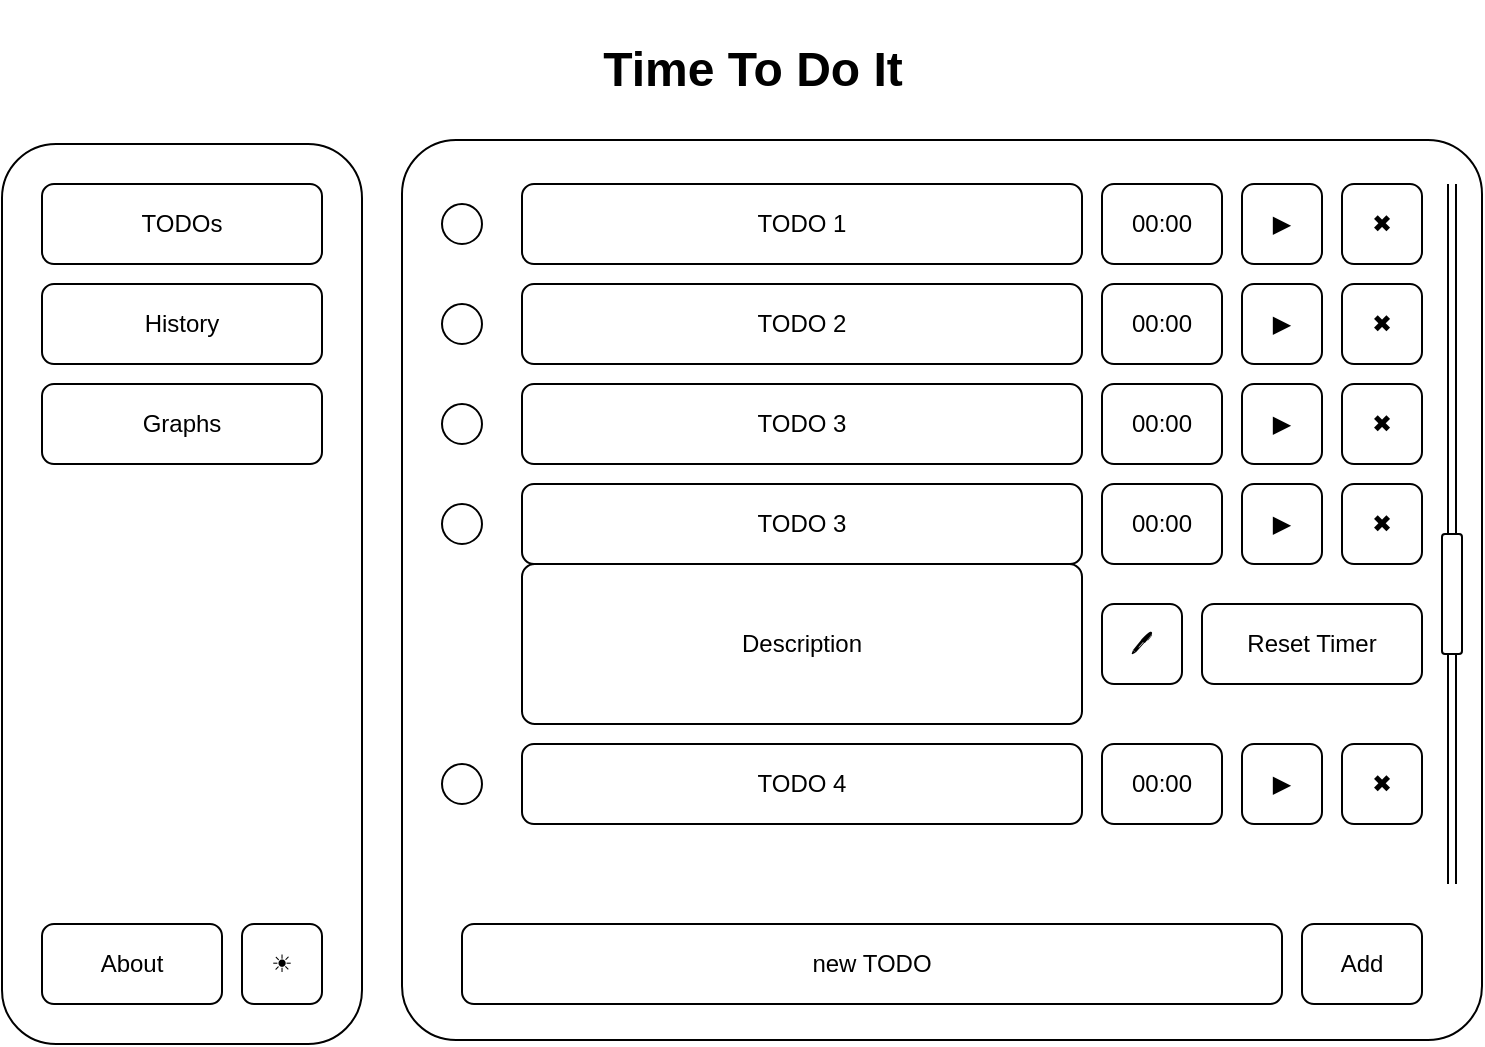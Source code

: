 <mxfile>
    <diagram id="x_K_PKERtUnZ1yi6rO14" name="Page-1">
        <mxGraphModel dx="1905" dy="625" grid="1" gridSize="10" guides="1" tooltips="1" connect="1" arrows="1" fold="1" page="1" pageScale="1" pageWidth="850" pageHeight="1100" math="0" shadow="0">
            <root>
                <mxCell id="0"/>
                <mxCell id="1" parent="0"/>
                <mxCell id="2" value="&lt;h1&gt;Time To Do It&lt;/h1&gt;" style="text;html=1;align=center;verticalAlign=middle;resizable=0;points=[];autosize=1;strokeColor=none;fillColor=none;" parent="1" vertex="1">
                    <mxGeometry x="340" y="8" width="170" height="70" as="geometry"/>
                </mxCell>
                <mxCell id="4" value="" style="rounded=1;whiteSpace=wrap;html=1;" parent="1" vertex="1">
                    <mxGeometry x="50" y="80" width="180" height="450" as="geometry"/>
                </mxCell>
                <mxCell id="5" value="" style="rounded=1;whiteSpace=wrap;html=1;arcSize=6;" parent="1" vertex="1">
                    <mxGeometry x="250" y="78" width="540" height="450" as="geometry"/>
                </mxCell>
                <mxCell id="6" value="TODOs" style="rounded=1;whiteSpace=wrap;html=1;" parent="1" vertex="1">
                    <mxGeometry x="70" y="100" width="140" height="40" as="geometry"/>
                </mxCell>
                <mxCell id="7" value="History" style="rounded=1;whiteSpace=wrap;html=1;" parent="1" vertex="1">
                    <mxGeometry x="70" y="150" width="140" height="40" as="geometry"/>
                </mxCell>
                <mxCell id="10" value="Graphs" style="rounded=1;whiteSpace=wrap;html=1;" parent="1" vertex="1">
                    <mxGeometry x="70" y="200" width="140" height="40" as="geometry"/>
                </mxCell>
                <mxCell id="11" value="" style="ellipse;whiteSpace=wrap;html=1;aspect=fixed;" parent="1" vertex="1">
                    <mxGeometry x="270" y="110" width="20" height="20" as="geometry"/>
                </mxCell>
                <mxCell id="13" value="TODO 1" style="rounded=1;whiteSpace=wrap;html=1;" parent="1" vertex="1">
                    <mxGeometry x="310" y="100" width="280" height="40" as="geometry"/>
                </mxCell>
                <mxCell id="14" value="✖" style="rounded=1;whiteSpace=wrap;html=1;" parent="1" vertex="1">
                    <mxGeometry x="720" y="100" width="40" height="40" as="geometry"/>
                </mxCell>
                <mxCell id="17" value="new TODO" style="rounded=1;whiteSpace=wrap;html=1;" parent="1" vertex="1">
                    <mxGeometry x="280" y="470" width="410" height="40" as="geometry"/>
                </mxCell>
                <mxCell id="19" value="00:00" style="rounded=1;whiteSpace=wrap;html=1;" parent="1" vertex="1">
                    <mxGeometry x="600" y="100" width="60" height="40" as="geometry"/>
                </mxCell>
                <mxCell id="20" value="▶" style="rounded=1;whiteSpace=wrap;html=1;" parent="1" vertex="1">
                    <mxGeometry x="670" y="100" width="40" height="40" as="geometry"/>
                </mxCell>
                <mxCell id="21" value="Add" style="rounded=1;whiteSpace=wrap;html=1;" parent="1" vertex="1">
                    <mxGeometry x="700" y="470" width="60" height="40" as="geometry"/>
                </mxCell>
                <mxCell id="26" value="" style="ellipse;whiteSpace=wrap;html=1;aspect=fixed;" parent="1" vertex="1">
                    <mxGeometry x="270" y="160" width="20" height="20" as="geometry"/>
                </mxCell>
                <mxCell id="27" value="TODO 2" style="rounded=1;whiteSpace=wrap;html=1;" parent="1" vertex="1">
                    <mxGeometry x="310" y="150" width="280" height="40" as="geometry"/>
                </mxCell>
                <mxCell id="28" value="✖" style="rounded=1;whiteSpace=wrap;html=1;" parent="1" vertex="1">
                    <mxGeometry x="720" y="150" width="40" height="40" as="geometry"/>
                </mxCell>
                <mxCell id="29" value="00:00" style="rounded=1;whiteSpace=wrap;html=1;" parent="1" vertex="1">
                    <mxGeometry x="600" y="150" width="60" height="40" as="geometry"/>
                </mxCell>
                <mxCell id="30" value="▶" style="rounded=1;whiteSpace=wrap;html=1;" parent="1" vertex="1">
                    <mxGeometry x="670" y="150" width="40" height="40" as="geometry"/>
                </mxCell>
                <mxCell id="31" value="" style="ellipse;whiteSpace=wrap;html=1;aspect=fixed;" parent="1" vertex="1">
                    <mxGeometry x="270" y="210" width="20" height="20" as="geometry"/>
                </mxCell>
                <mxCell id="32" value="TODO 3" style="rounded=1;whiteSpace=wrap;html=1;" parent="1" vertex="1">
                    <mxGeometry x="310" y="200" width="280" height="40" as="geometry"/>
                </mxCell>
                <mxCell id="33" value="✖" style="rounded=1;whiteSpace=wrap;html=1;" parent="1" vertex="1">
                    <mxGeometry x="720" y="200" width="40" height="40" as="geometry"/>
                </mxCell>
                <mxCell id="34" value="00:00" style="rounded=1;whiteSpace=wrap;html=1;" parent="1" vertex="1">
                    <mxGeometry x="600" y="200" width="60" height="40" as="geometry"/>
                </mxCell>
                <mxCell id="35" value="▶" style="rounded=1;whiteSpace=wrap;html=1;" parent="1" vertex="1">
                    <mxGeometry x="670" y="200" width="40" height="40" as="geometry"/>
                </mxCell>
                <mxCell id="37" value="" style="shape=link;html=1;" parent="1" source="38" edge="1">
                    <mxGeometry width="100" relative="1" as="geometry">
                        <mxPoint x="780" y="100" as="sourcePoint"/>
                        <mxPoint x="775" y="450" as="targetPoint"/>
                    </mxGeometry>
                </mxCell>
                <mxCell id="39" value="" style="shape=link;html=1;" parent="1" target="38" edge="1">
                    <mxGeometry width="100" relative="1" as="geometry">
                        <mxPoint x="775" y="100" as="sourcePoint"/>
                        <mxPoint x="780" y="450" as="targetPoint"/>
                    </mxGeometry>
                </mxCell>
                <mxCell id="38" value="" style="rounded=1;whiteSpace=wrap;html=1;" parent="1" vertex="1">
                    <mxGeometry x="770" y="275" width="10" height="60" as="geometry"/>
                </mxCell>
                <mxCell id="40" value="" style="ellipse;whiteSpace=wrap;html=1;aspect=fixed;" parent="1" vertex="1">
                    <mxGeometry x="270" y="260" width="20" height="20" as="geometry"/>
                </mxCell>
                <mxCell id="41" value="TODO 3" style="rounded=1;whiteSpace=wrap;html=1;strokeColor=default;" parent="1" vertex="1">
                    <mxGeometry x="310" y="250" width="280" height="40" as="geometry"/>
                </mxCell>
                <mxCell id="42" value="✖" style="rounded=1;whiteSpace=wrap;html=1;" parent="1" vertex="1">
                    <mxGeometry x="720" y="250" width="40" height="40" as="geometry"/>
                </mxCell>
                <mxCell id="43" value="00:00" style="rounded=1;whiteSpace=wrap;html=1;" parent="1" vertex="1">
                    <mxGeometry x="600" y="250" width="60" height="40" as="geometry"/>
                </mxCell>
                <mxCell id="44" value="▶" style="rounded=1;whiteSpace=wrap;html=1;" parent="1" vertex="1">
                    <mxGeometry x="670" y="250" width="40" height="40" as="geometry"/>
                </mxCell>
                <mxCell id="45" value="About" style="rounded=1;whiteSpace=wrap;html=1;" parent="1" vertex="1">
                    <mxGeometry x="70" y="470" width="90" height="40" as="geometry"/>
                </mxCell>
                <mxCell id="47" value="Description" style="rounded=1;whiteSpace=wrap;html=1;strokeColor=default;arcSize=8;" parent="1" vertex="1">
                    <mxGeometry x="310" y="290" width="280" height="80" as="geometry"/>
                </mxCell>
                <mxCell id="48" value="🖊" style="rounded=1;whiteSpace=wrap;html=1;" parent="1" vertex="1">
                    <mxGeometry x="600" y="310" width="40" height="40" as="geometry"/>
                </mxCell>
                <mxCell id="49" value="Reset Timer" style="rounded=1;whiteSpace=wrap;html=1;" parent="1" vertex="1">
                    <mxGeometry x="650" y="310" width="110" height="40" as="geometry"/>
                </mxCell>
                <mxCell id="51" value="" style="ellipse;whiteSpace=wrap;html=1;aspect=fixed;" parent="1" vertex="1">
                    <mxGeometry x="270" y="390" width="20" height="20" as="geometry"/>
                </mxCell>
                <mxCell id="52" value="TODO 4" style="rounded=1;whiteSpace=wrap;html=1;" parent="1" vertex="1">
                    <mxGeometry x="310" y="380" width="280" height="40" as="geometry"/>
                </mxCell>
                <mxCell id="53" value="✖" style="rounded=1;whiteSpace=wrap;html=1;" parent="1" vertex="1">
                    <mxGeometry x="720" y="380" width="40" height="40" as="geometry"/>
                </mxCell>
                <mxCell id="54" value="00:00" style="rounded=1;whiteSpace=wrap;html=1;" parent="1" vertex="1">
                    <mxGeometry x="600" y="380" width="60" height="40" as="geometry"/>
                </mxCell>
                <mxCell id="55" value="▶" style="rounded=1;whiteSpace=wrap;html=1;" parent="1" vertex="1">
                    <mxGeometry x="670" y="380" width="40" height="40" as="geometry"/>
                </mxCell>
                <mxCell id="56" value="☀" style="rounded=1;whiteSpace=wrap;html=1;" parent="1" vertex="1">
                    <mxGeometry x="170" y="470" width="40" height="40" as="geometry"/>
                </mxCell>
            </root>
        </mxGraphModel>
    </diagram>
</mxfile>